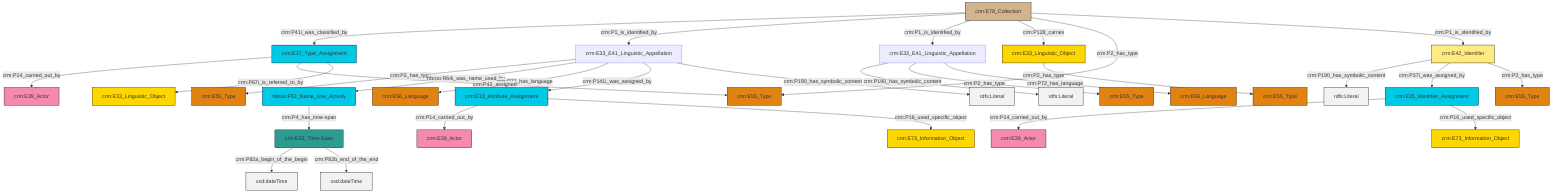graph TD
classDef Literal fill:#f2f2f2,stroke:#000000;
classDef CRM_Entity fill:#FFFFFF,stroke:#000000;
classDef Temporal_Entity fill:#00C9E6, stroke:#000000;
classDef Type fill:#E18312, stroke:#000000;
classDef Time-Span fill:#2C9C91, stroke:#000000;
classDef Appellation fill:#FFEB7F, stroke:#000000;
classDef Place fill:#008836, stroke:#000000;
classDef Persistent_Item fill:#B266B2, stroke:#000000;
classDef Conceptual_Object fill:#FFD700, stroke:#000000;
classDef Physical_Thing fill:#D2B48C, stroke:#000000;
classDef Actor fill:#f58aad, stroke:#000000;
classDef PC_Classes fill:#4ce600, stroke:#000000;
classDef Multi fill:#cccccc,stroke:#000000;

0["crm:E33_E41_Linguistic_Appellation"]:::Default -->|crm:P190_has_symbolic_content| 1[rdfs:Literal]:::Literal
3["crm:E15_Identifier_Assignment"]:::Temporal_Entity -->|crm:P14_carried_out_by| 4["crm:E39_Actor"]:::Actor
7["crm:E78_Collection"]:::Physical_Thing -->|crm:P41i_was_classified_by| 8["crm:E17_Type_Assignment"]:::Temporal_Entity
10["crm:E33_E41_Linguistic_Appellation"]:::Default -->|crm:P2_has_type| 11["crm:E55_Type"]:::Type
14["crm:E42_Identifier"]:::Appellation -->|crm:P190_has_symbolic_content| 15[rdfs:Literal]:::Literal
12["crm:E13_Attribute_Assignment"]:::Temporal_Entity -->|crm:P14_carried_out_by| 16["crm:E39_Actor"]:::Actor
7["crm:E78_Collection"]:::Physical_Thing -->|crm:P1_is_identified_by| 10["crm:E33_E41_Linguistic_Appellation"]:::Default
12["crm:E13_Attribute_Assignment"]:::Temporal_Entity -->|crm:P16_used_specific_object| 17["crm:E73_Information_Object"]:::Conceptual_Object
8["crm:E17_Type_Assignment"]:::Temporal_Entity -->|crm:P14_carried_out_by| 19["crm:E39_Actor"]:::Actor
10["crm:E33_E41_Linguistic_Appellation"]:::Default -->|frbroo:R64i_was_name_used_by| 20["frbroo:F52_Name_Use_Activity"]:::Temporal_Entity
10["crm:E33_E41_Linguistic_Appellation"]:::Default -->|crm:P72_has_language| 21["crm:E56_Language"]:::Type
20["frbroo:F52_Name_Use_Activity"]:::Temporal_Entity -->|crm:P4_has_time-span| 24["crm:E52_Time-Span"]:::Time-Span
8["crm:E17_Type_Assignment"]:::Temporal_Entity -->|crm:P42_assigned| 22["crm:E55_Type"]:::Type
0["crm:E33_E41_Linguistic_Appellation"]:::Default -->|crm:P2_has_type| 27["crm:E55_Type"]:::Type
14["crm:E42_Identifier"]:::Appellation -->|crm:P37i_was_assigned_by| 3["crm:E15_Identifier_Assignment"]:::Temporal_Entity
24["crm:E52_Time-Span"]:::Time-Span -->|crm:P82a_begin_of_the_begin| 29[xsd:dateTime]:::Literal
10["crm:E33_E41_Linguistic_Appellation"]:::Default -->|crm:P141i_was_assigned_by| 12["crm:E13_Attribute_Assignment"]:::Temporal_Entity
14["crm:E42_Identifier"]:::Appellation -->|crm:P2_has_type| 31["crm:E55_Type"]:::Type
7["crm:E78_Collection"]:::Physical_Thing -->|crm:P1_is_identified_by| 0["crm:E33_E41_Linguistic_Appellation"]:::Default
0["crm:E33_E41_Linguistic_Appellation"]:::Default -->|crm:P72_has_language| 38["crm:E56_Language"]:::Type
5["crm:E33_Linguistic_Object"]:::Conceptual_Object -->|crm:P2_has_type| 32["crm:E55_Type"]:::Type
10["crm:E33_E41_Linguistic_Appellation"]:::Default -->|crm:P190_has_symbolic_content| 42[rdfs:Literal]:::Literal
7["crm:E78_Collection"]:::Physical_Thing -->|crm:P128_carries| 5["crm:E33_Linguistic_Object"]:::Conceptual_Object
7["crm:E78_Collection"]:::Physical_Thing -->|crm:P2_has_type| 22["crm:E55_Type"]:::Type
7["crm:E78_Collection"]:::Physical_Thing -->|crm:P1_is_identified_by| 14["crm:E42_Identifier"]:::Appellation
8["crm:E17_Type_Assignment"]:::Temporal_Entity -->|crm:P67i_is_referred_to_by| 35["crm:E33_Linguistic_Object"]:::Conceptual_Object
3["crm:E15_Identifier_Assignment"]:::Temporal_Entity -->|crm:P16_used_specific_object| 44["crm:E73_Information_Object"]:::Conceptual_Object
24["crm:E52_Time-Span"]:::Time-Span -->|crm:P82b_end_of_the_end| 50[xsd:dateTime]:::Literal